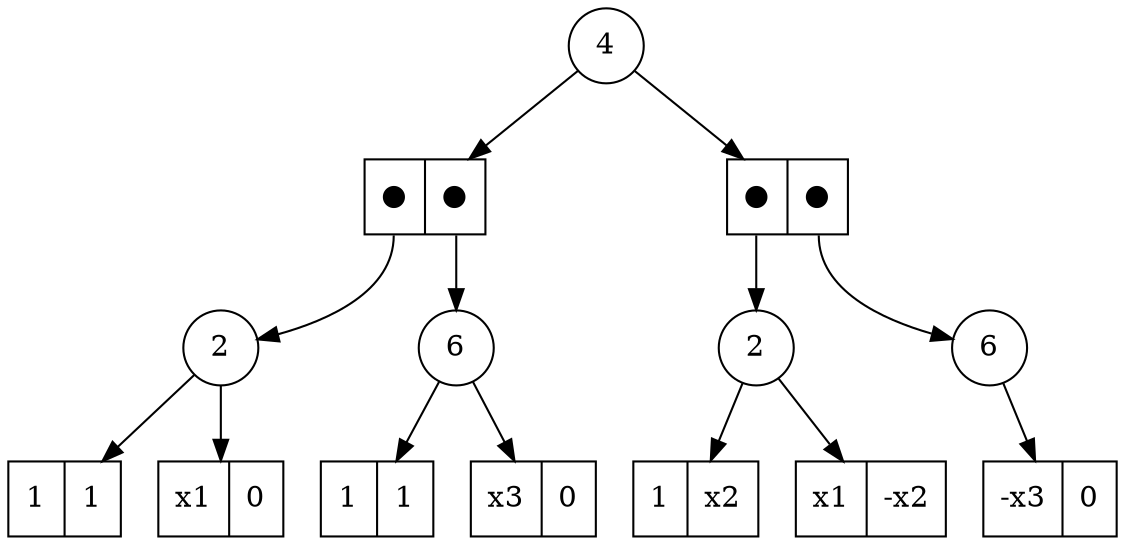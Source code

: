 digraph G {
	Dec_0_1 [shape=circle, label="4"]
	Dec_0_1 -> Ele_1_3
	Ele_1_3 [shape=record,label="<f0> ●|<f1> ●"]
	Ele_1_3:f0 -> Dec_2_5
	Dec_2_5 [shape=circle, label="2"]
	Dec_2_5 -> Ele_3_8
	Ele_3_8 [shape=record,label="<f0> 1|<f1> 1"]
	Dec_2_5 -> Ele_3_9
	Ele_3_9 [shape=record,label="<f0> x1|<f1> 0"]
	Ele_1_3:f1 -> Dec_2_6
	Dec_2_6 [shape=circle, label="6"]
	Dec_2_6 -> Ele_3_10
	Ele_3_10 [shape=record,label="<f0> 1|<f1> 1"]
	Dec_2_6 -> Ele_3_11
	Ele_3_11 [shape=record,label="<f0> x3|<f1> 0"]
	Dec_0_1 -> Ele_1_4
	Ele_1_4 [shape=record,label="<f0> ●|<f1> ●"]
	Ele_1_4:f0 -> Dec_2_7
	Dec_2_7 [shape=circle, label="2"]
	Dec_2_7 -> Ele_3_12
	Ele_3_12 [shape=record,label="<f0> 1|<f1> x2"]
	Dec_2_7 -> Ele_3_13
	Ele_3_13 [shape=record,label="<f0> x1|<f1> -x2"]
	Ele_1_4:f1 -> Dec_2_8
	Dec_2_8 [shape=circle, label="6"]
	Dec_2_8 -> Ele_3_14
	Ele_3_14 [shape=record,label="<f0> -x3|<f1> 0"]
}
